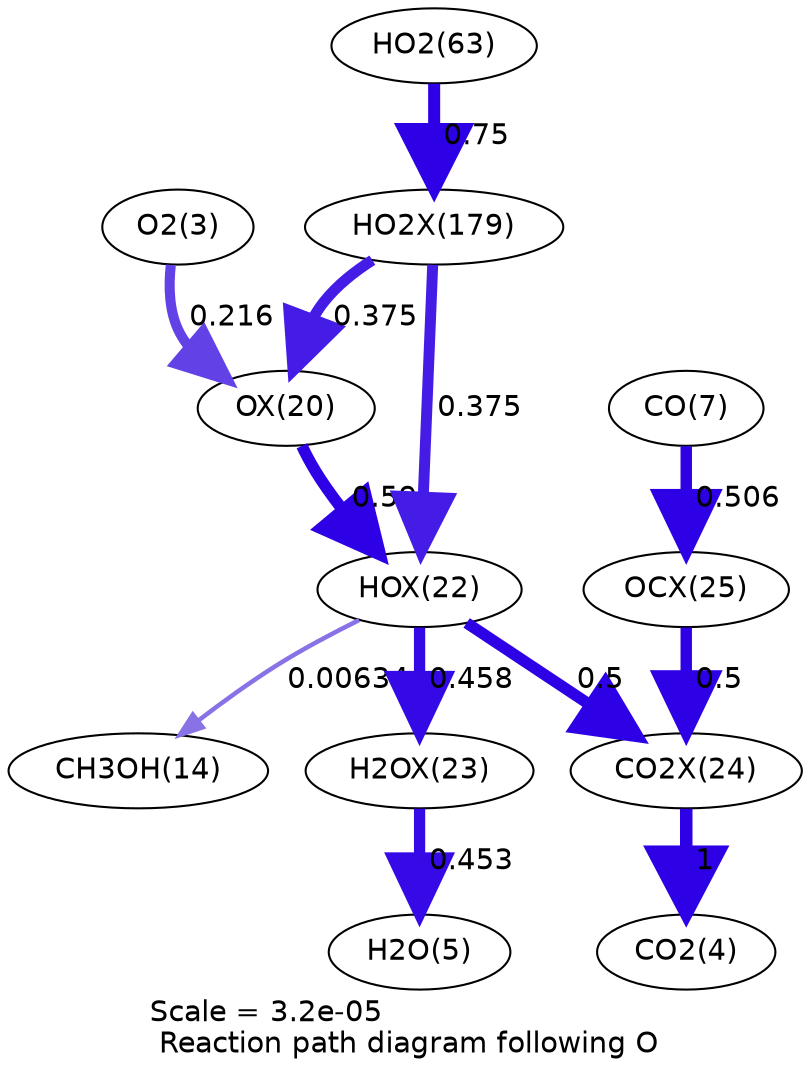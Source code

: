 digraph reaction_paths {
center=1;
s5 -> s37[fontname="Helvetica", penwidth=4.84, arrowsize=2.42, color="0.7, 0.716, 0.9"
, label=" 0.216"];
s37 -> s39[fontname="Helvetica", penwidth=5.6, arrowsize=2.8, color="0.7, 1.09, 0.9"
, label=" 0.59"];
s59 -> s37[fontname="Helvetica", penwidth=5.26, arrowsize=2.63, color="0.7, 0.875, 0.9"
, label=" 0.375"];
s39 -> s16[fontname="Helvetica", penwidth=2.18, arrowsize=1.09, color="0.7, 0.506, 0.9"
, label=" 0.00634"];
s39 -> s40[fontname="Helvetica", penwidth=5.41, arrowsize=2.71, color="0.7, 0.958, 0.9"
, label=" 0.458"];
s59 -> s39[fontname="Helvetica", penwidth=5.26, arrowsize=2.63, color="0.7, 0.875, 0.9"
, label=" 0.375"];
s39 -> s41[fontname="Helvetica", penwidth=5.48, arrowsize=2.74, color="0.7, 1, 0.9"
, label=" 0.5"];
s40 -> s7[fontname="Helvetica", penwidth=5.4, arrowsize=2.7, color="0.7, 0.953, 0.9"
, label=" 0.453"];
s23 -> s59[fontname="Helvetica", penwidth=5.78, arrowsize=2.89, color="0.7, 1.25, 0.9"
, label=" 0.75"];
s9 -> s42[fontname="Helvetica", penwidth=5.49, arrowsize=2.74, color="0.7, 1.01, 0.9"
, label=" 0.506"];
s42 -> s41[fontname="Helvetica", penwidth=5.48, arrowsize=2.74, color="0.7, 1, 0.9"
, label=" 0.5"];
s41 -> s6[fontname="Helvetica", penwidth=6, arrowsize=3, color="0.7, 1.5, 0.9"
, label=" 1"];
s5 [ fontname="Helvetica", label="O2(3)"];
s6 [ fontname="Helvetica", label="CO2(4)"];
s7 [ fontname="Helvetica", label="H2O(5)"];
s9 [ fontname="Helvetica", label="CO(7)"];
s16 [ fontname="Helvetica", label="CH3OH(14)"];
s23 [ fontname="Helvetica", label="HO2(63)"];
s37 [ fontname="Helvetica", label="OX(20)"];
s39 [ fontname="Helvetica", label="HOX(22)"];
s40 [ fontname="Helvetica", label="H2OX(23)"];
s41 [ fontname="Helvetica", label="CO2X(24)"];
s42 [ fontname="Helvetica", label="OCX(25)"];
s59 [ fontname="Helvetica", label="HO2X(179)"];
 label = "Scale = 3.2e-05\l Reaction path diagram following O";
 fontname = "Helvetica";
}
